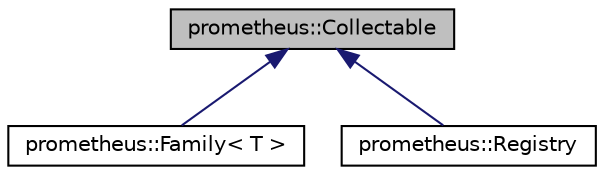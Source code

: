 digraph "prometheus::Collectable"
{
  edge [fontname="Helvetica",fontsize="10",labelfontname="Helvetica",labelfontsize="10"];
  node [fontname="Helvetica",fontsize="10",shape=record];
  Node1 [label="prometheus::Collectable",height=0.2,width=0.4,color="black", fillcolor="grey75", style="filled", fontcolor="black"];
  Node1 -> Node2 [dir="back",color="midnightblue",fontsize="10",style="solid",fontname="Helvetica"];
  Node2 [label="prometheus::Family\< T \>",height=0.2,width=0.4,color="black", fillcolor="white", style="filled",URL="$classprometheus_1_1Family.html",tooltip="A metric of type T with a set of labeled dimensions. "];
  Node1 -> Node3 [dir="back",color="midnightblue",fontsize="10",style="solid",fontname="Helvetica"];
  Node3 [label="prometheus::Registry",height=0.2,width=0.4,color="black", fillcolor="white", style="filled",URL="$classprometheus_1_1Registry.html",tooltip="Manages the collection of a number of metrics. "];
}
